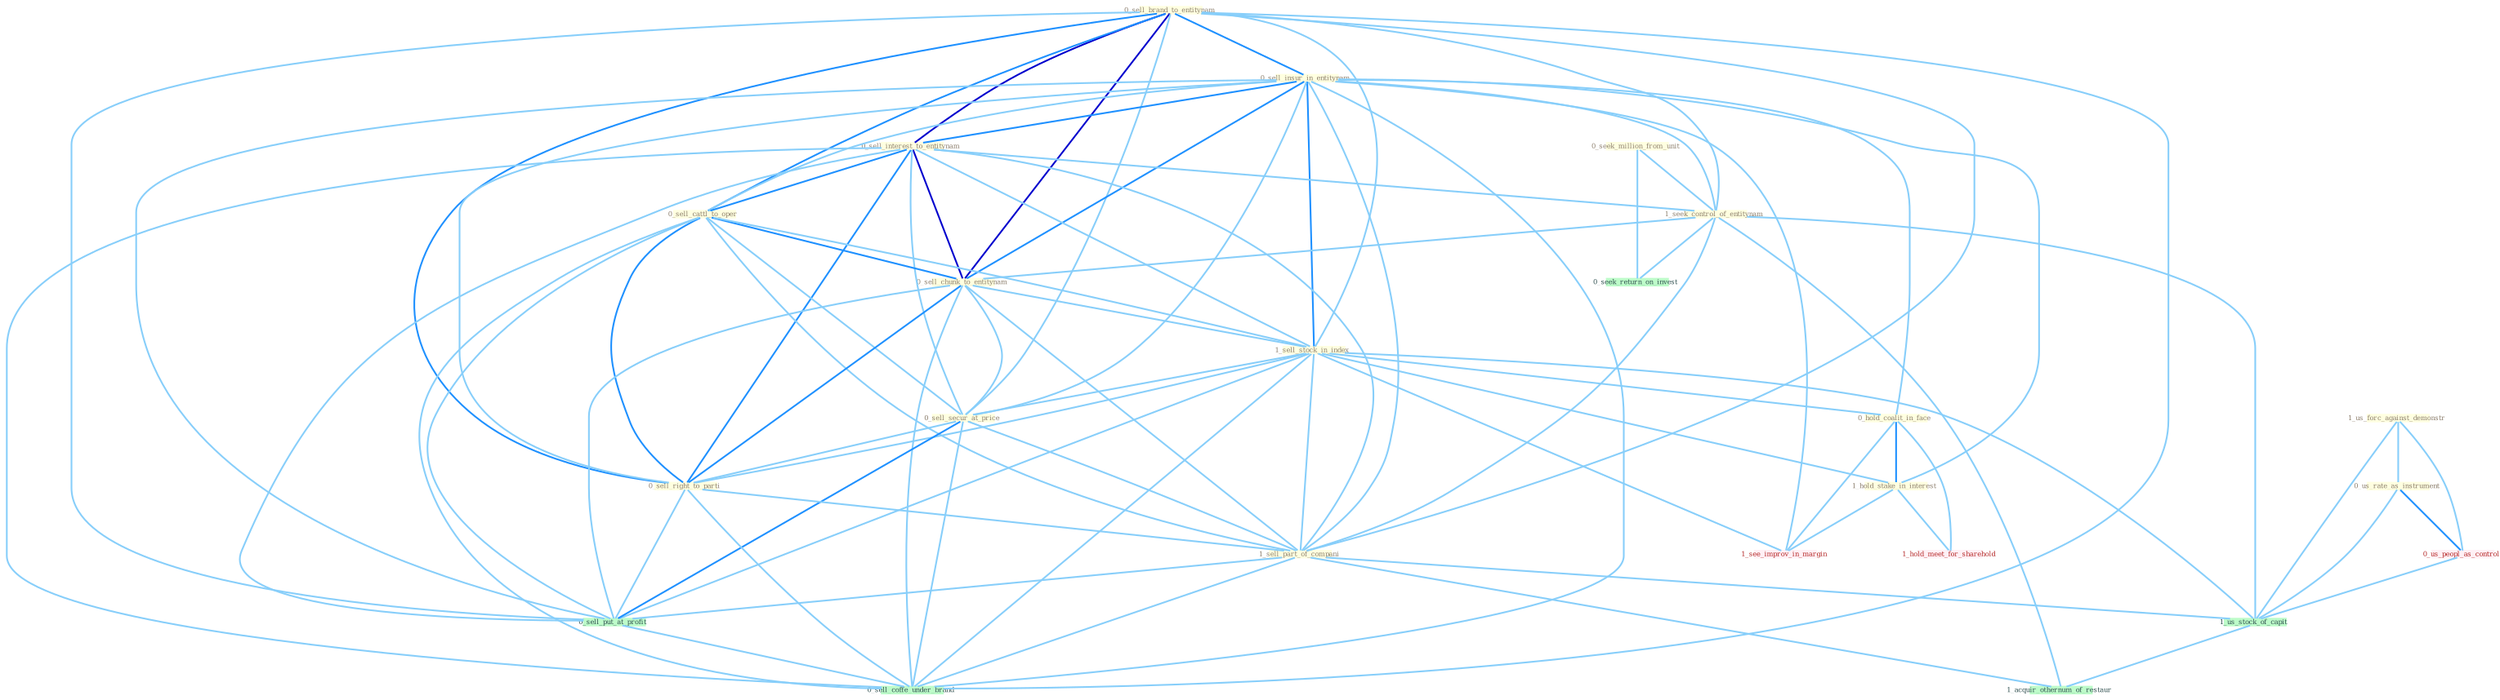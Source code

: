 Graph G{ 
    node
    [shape=polygon,style=filled,width=.5,height=.06,color="#BDFCC9",fixedsize=true,fontsize=4,
    fontcolor="#2f4f4f"];
    {node
    [color="#ffffe0", fontcolor="#8b7d6b"] "0_sell_brand_to_entitynam " "0_seek_million_from_unit " "1_us_forc_against_demonstr " "0_sell_insur_in_entitynam " "0_sell_interest_to_entitynam " "0_sell_cattl_to_oper " "1_seek_control_of_entitynam " "0_us_rate_as_instrument " "0_sell_chunk_to_entitynam " "1_sell_stock_in_index " "0_hold_coalit_in_face " "0_sell_secur_at_price " "0_sell_right_to_parti " "1_sell_part_of_compani " "1_hold_stake_in_interest "}
{node [color="#fff0f5", fontcolor="#b22222"] "0_us_peopl_as_control " "1_see_improv_in_margin " "1_hold_meet_for_sharehold "}
edge [color="#B0E2FF"];

	"0_sell_brand_to_entitynam " -- "0_sell_insur_in_entitynam " [w="2", color="#1e90ff" , len=0.8];
	"0_sell_brand_to_entitynam " -- "0_sell_interest_to_entitynam " [w="3", color="#0000cd" , len=0.6];
	"0_sell_brand_to_entitynam " -- "0_sell_cattl_to_oper " [w="2", color="#1e90ff" , len=0.8];
	"0_sell_brand_to_entitynam " -- "1_seek_control_of_entitynam " [w="1", color="#87cefa" ];
	"0_sell_brand_to_entitynam " -- "0_sell_chunk_to_entitynam " [w="3", color="#0000cd" , len=0.6];
	"0_sell_brand_to_entitynam " -- "1_sell_stock_in_index " [w="1", color="#87cefa" ];
	"0_sell_brand_to_entitynam " -- "0_sell_secur_at_price " [w="1", color="#87cefa" ];
	"0_sell_brand_to_entitynam " -- "0_sell_right_to_parti " [w="2", color="#1e90ff" , len=0.8];
	"0_sell_brand_to_entitynam " -- "1_sell_part_of_compani " [w="1", color="#87cefa" ];
	"0_sell_brand_to_entitynam " -- "0_sell_put_at_profit " [w="1", color="#87cefa" ];
	"0_sell_brand_to_entitynam " -- "0_sell_coffe_under_brand " [w="1", color="#87cefa" ];
	"0_seek_million_from_unit " -- "1_seek_control_of_entitynam " [w="1", color="#87cefa" ];
	"0_seek_million_from_unit " -- "0_seek_return_on_invest " [w="1", color="#87cefa" ];
	"1_us_forc_against_demonstr " -- "0_us_rate_as_instrument " [w="1", color="#87cefa" ];
	"1_us_forc_against_demonstr " -- "0_us_peopl_as_control " [w="1", color="#87cefa" ];
	"1_us_forc_against_demonstr " -- "1_us_stock_of_capit " [w="1", color="#87cefa" ];
	"0_sell_insur_in_entitynam " -- "0_sell_interest_to_entitynam " [w="2", color="#1e90ff" , len=0.8];
	"0_sell_insur_in_entitynam " -- "0_sell_cattl_to_oper " [w="1", color="#87cefa" ];
	"0_sell_insur_in_entitynam " -- "1_seek_control_of_entitynam " [w="1", color="#87cefa" ];
	"0_sell_insur_in_entitynam " -- "0_sell_chunk_to_entitynam " [w="2", color="#1e90ff" , len=0.8];
	"0_sell_insur_in_entitynam " -- "1_sell_stock_in_index " [w="2", color="#1e90ff" , len=0.8];
	"0_sell_insur_in_entitynam " -- "0_hold_coalit_in_face " [w="1", color="#87cefa" ];
	"0_sell_insur_in_entitynam " -- "0_sell_secur_at_price " [w="1", color="#87cefa" ];
	"0_sell_insur_in_entitynam " -- "0_sell_right_to_parti " [w="1", color="#87cefa" ];
	"0_sell_insur_in_entitynam " -- "1_sell_part_of_compani " [w="1", color="#87cefa" ];
	"0_sell_insur_in_entitynam " -- "1_hold_stake_in_interest " [w="1", color="#87cefa" ];
	"0_sell_insur_in_entitynam " -- "0_sell_put_at_profit " [w="1", color="#87cefa" ];
	"0_sell_insur_in_entitynam " -- "1_see_improv_in_margin " [w="1", color="#87cefa" ];
	"0_sell_insur_in_entitynam " -- "0_sell_coffe_under_brand " [w="1", color="#87cefa" ];
	"0_sell_interest_to_entitynam " -- "0_sell_cattl_to_oper " [w="2", color="#1e90ff" , len=0.8];
	"0_sell_interest_to_entitynam " -- "1_seek_control_of_entitynam " [w="1", color="#87cefa" ];
	"0_sell_interest_to_entitynam " -- "0_sell_chunk_to_entitynam " [w="3", color="#0000cd" , len=0.6];
	"0_sell_interest_to_entitynam " -- "1_sell_stock_in_index " [w="1", color="#87cefa" ];
	"0_sell_interest_to_entitynam " -- "0_sell_secur_at_price " [w="1", color="#87cefa" ];
	"0_sell_interest_to_entitynam " -- "0_sell_right_to_parti " [w="2", color="#1e90ff" , len=0.8];
	"0_sell_interest_to_entitynam " -- "1_sell_part_of_compani " [w="1", color="#87cefa" ];
	"0_sell_interest_to_entitynam " -- "0_sell_put_at_profit " [w="1", color="#87cefa" ];
	"0_sell_interest_to_entitynam " -- "0_sell_coffe_under_brand " [w="1", color="#87cefa" ];
	"0_sell_cattl_to_oper " -- "0_sell_chunk_to_entitynam " [w="2", color="#1e90ff" , len=0.8];
	"0_sell_cattl_to_oper " -- "1_sell_stock_in_index " [w="1", color="#87cefa" ];
	"0_sell_cattl_to_oper " -- "0_sell_secur_at_price " [w="1", color="#87cefa" ];
	"0_sell_cattl_to_oper " -- "0_sell_right_to_parti " [w="2", color="#1e90ff" , len=0.8];
	"0_sell_cattl_to_oper " -- "1_sell_part_of_compani " [w="1", color="#87cefa" ];
	"0_sell_cattl_to_oper " -- "0_sell_put_at_profit " [w="1", color="#87cefa" ];
	"0_sell_cattl_to_oper " -- "0_sell_coffe_under_brand " [w="1", color="#87cefa" ];
	"1_seek_control_of_entitynam " -- "0_sell_chunk_to_entitynam " [w="1", color="#87cefa" ];
	"1_seek_control_of_entitynam " -- "1_sell_part_of_compani " [w="1", color="#87cefa" ];
	"1_seek_control_of_entitynam " -- "0_seek_return_on_invest " [w="1", color="#87cefa" ];
	"1_seek_control_of_entitynam " -- "1_us_stock_of_capit " [w="1", color="#87cefa" ];
	"1_seek_control_of_entitynam " -- "1_acquir_othernum_of_restaur " [w="1", color="#87cefa" ];
	"0_us_rate_as_instrument " -- "0_us_peopl_as_control " [w="2", color="#1e90ff" , len=0.8];
	"0_us_rate_as_instrument " -- "1_us_stock_of_capit " [w="1", color="#87cefa" ];
	"0_sell_chunk_to_entitynam " -- "1_sell_stock_in_index " [w="1", color="#87cefa" ];
	"0_sell_chunk_to_entitynam " -- "0_sell_secur_at_price " [w="1", color="#87cefa" ];
	"0_sell_chunk_to_entitynam " -- "0_sell_right_to_parti " [w="2", color="#1e90ff" , len=0.8];
	"0_sell_chunk_to_entitynam " -- "1_sell_part_of_compani " [w="1", color="#87cefa" ];
	"0_sell_chunk_to_entitynam " -- "0_sell_put_at_profit " [w="1", color="#87cefa" ];
	"0_sell_chunk_to_entitynam " -- "0_sell_coffe_under_brand " [w="1", color="#87cefa" ];
	"1_sell_stock_in_index " -- "0_hold_coalit_in_face " [w="1", color="#87cefa" ];
	"1_sell_stock_in_index " -- "0_sell_secur_at_price " [w="1", color="#87cefa" ];
	"1_sell_stock_in_index " -- "0_sell_right_to_parti " [w="1", color="#87cefa" ];
	"1_sell_stock_in_index " -- "1_sell_part_of_compani " [w="1", color="#87cefa" ];
	"1_sell_stock_in_index " -- "1_hold_stake_in_interest " [w="1", color="#87cefa" ];
	"1_sell_stock_in_index " -- "0_sell_put_at_profit " [w="1", color="#87cefa" ];
	"1_sell_stock_in_index " -- "1_us_stock_of_capit " [w="1", color="#87cefa" ];
	"1_sell_stock_in_index " -- "1_see_improv_in_margin " [w="1", color="#87cefa" ];
	"1_sell_stock_in_index " -- "0_sell_coffe_under_brand " [w="1", color="#87cefa" ];
	"0_hold_coalit_in_face " -- "1_hold_stake_in_interest " [w="2", color="#1e90ff" , len=0.8];
	"0_hold_coalit_in_face " -- "1_see_improv_in_margin " [w="1", color="#87cefa" ];
	"0_hold_coalit_in_face " -- "1_hold_meet_for_sharehold " [w="1", color="#87cefa" ];
	"0_sell_secur_at_price " -- "0_sell_right_to_parti " [w="1", color="#87cefa" ];
	"0_sell_secur_at_price " -- "1_sell_part_of_compani " [w="1", color="#87cefa" ];
	"0_sell_secur_at_price " -- "0_sell_put_at_profit " [w="2", color="#1e90ff" , len=0.8];
	"0_sell_secur_at_price " -- "0_sell_coffe_under_brand " [w="1", color="#87cefa" ];
	"0_sell_right_to_parti " -- "1_sell_part_of_compani " [w="1", color="#87cefa" ];
	"0_sell_right_to_parti " -- "0_sell_put_at_profit " [w="1", color="#87cefa" ];
	"0_sell_right_to_parti " -- "0_sell_coffe_under_brand " [w="1", color="#87cefa" ];
	"1_sell_part_of_compani " -- "0_sell_put_at_profit " [w="1", color="#87cefa" ];
	"1_sell_part_of_compani " -- "1_us_stock_of_capit " [w="1", color="#87cefa" ];
	"1_sell_part_of_compani " -- "0_sell_coffe_under_brand " [w="1", color="#87cefa" ];
	"1_sell_part_of_compani " -- "1_acquir_othernum_of_restaur " [w="1", color="#87cefa" ];
	"1_hold_stake_in_interest " -- "1_see_improv_in_margin " [w="1", color="#87cefa" ];
	"1_hold_stake_in_interest " -- "1_hold_meet_for_sharehold " [w="1", color="#87cefa" ];
	"0_us_peopl_as_control " -- "1_us_stock_of_capit " [w="1", color="#87cefa" ];
	"0_sell_put_at_profit " -- "0_sell_coffe_under_brand " [w="1", color="#87cefa" ];
	"1_us_stock_of_capit " -- "1_acquir_othernum_of_restaur " [w="1", color="#87cefa" ];
}